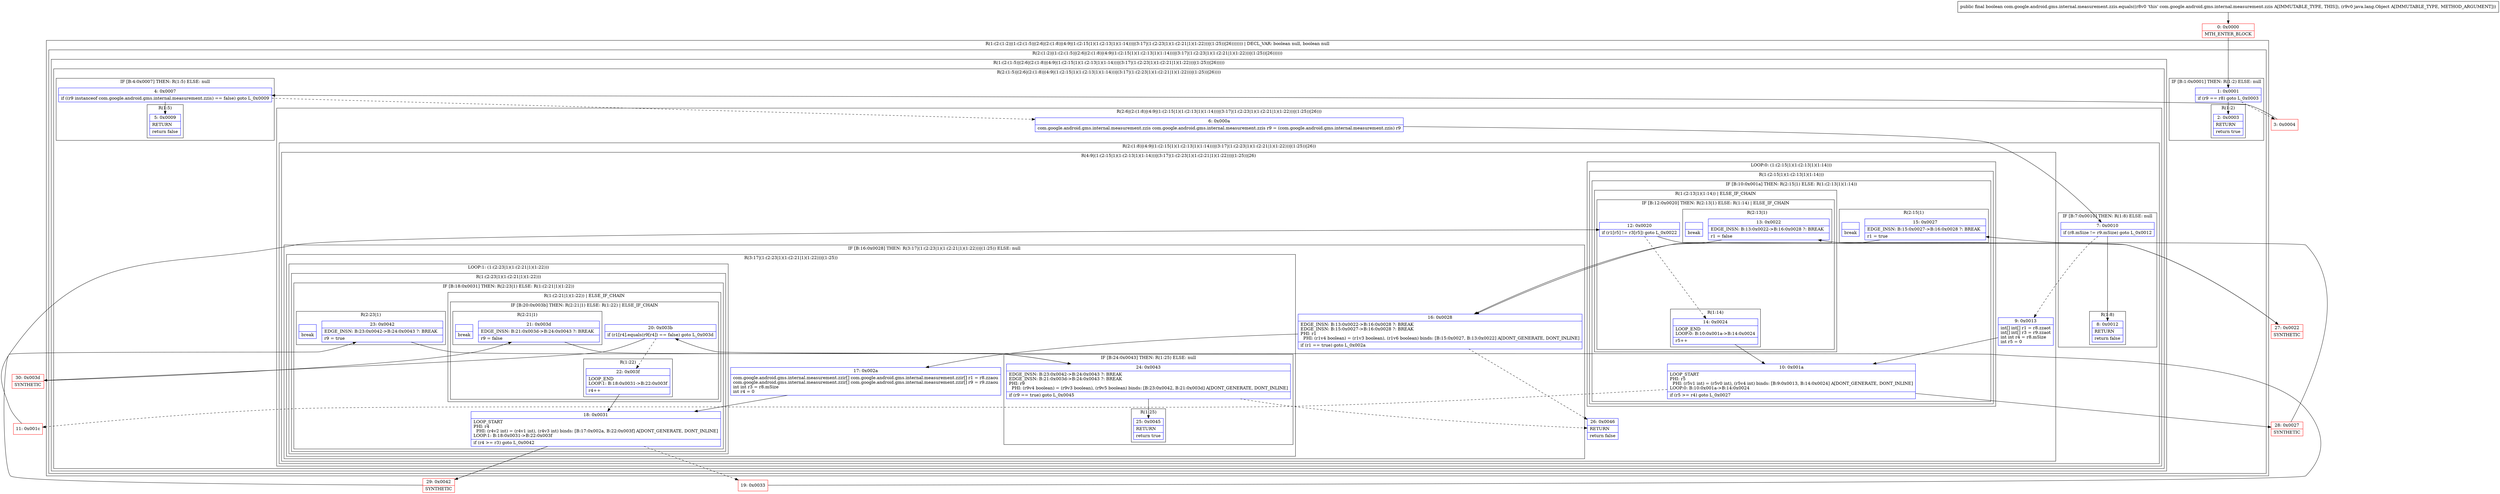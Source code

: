 digraph "CFG forcom.google.android.gms.internal.measurement.zzis.equals(Ljava\/lang\/Object;)Z" {
subgraph cluster_Region_1678638672 {
label = "R(1:(2:(1:2)|(1:(2:(1:5)|(2:6|(2:(1:8)|(4:9|(1:(2:15|1)(1:(2:13|1)(1:14)))|(3:17|(1:(2:23|1)(1:(2:21|1)(1:22)))|(1:25))|26))))))) | DECL_VAR: boolean null, boolean null\l";
node [shape=record,color=blue];
subgraph cluster_Region_1420501433 {
label = "R(2:(1:2)|(1:(2:(1:5)|(2:6|(2:(1:8)|(4:9|(1:(2:15|1)(1:(2:13|1)(1:14)))|(3:17|(1:(2:23|1)(1:(2:21|1)(1:22)))|(1:25))|26))))))";
node [shape=record,color=blue];
subgraph cluster_IfRegion_155754376 {
label = "IF [B:1:0x0001] THEN: R(1:2) ELSE: null";
node [shape=record,color=blue];
Node_1 [shape=record,label="{1\:\ 0x0001|if (r9 == r8) goto L_0x0003\l}"];
subgraph cluster_Region_252472877 {
label = "R(1:2)";
node [shape=record,color=blue];
Node_2 [shape=record,label="{2\:\ 0x0003|RETURN\l|return true\l}"];
}
}
subgraph cluster_Region_83422946 {
label = "R(1:(2:(1:5)|(2:6|(2:(1:8)|(4:9|(1:(2:15|1)(1:(2:13|1)(1:14)))|(3:17|(1:(2:23|1)(1:(2:21|1)(1:22)))|(1:25))|26)))))";
node [shape=record,color=blue];
subgraph cluster_Region_156475693 {
label = "R(2:(1:5)|(2:6|(2:(1:8)|(4:9|(1:(2:15|1)(1:(2:13|1)(1:14)))|(3:17|(1:(2:23|1)(1:(2:21|1)(1:22)))|(1:25))|26))))";
node [shape=record,color=blue];
subgraph cluster_IfRegion_1152043856 {
label = "IF [B:4:0x0007] THEN: R(1:5) ELSE: null";
node [shape=record,color=blue];
Node_4 [shape=record,label="{4\:\ 0x0007|if ((r9 instanceof com.google.android.gms.internal.measurement.zzis) == false) goto L_0x0009\l}"];
subgraph cluster_Region_683391214 {
label = "R(1:5)";
node [shape=record,color=blue];
Node_5 [shape=record,label="{5\:\ 0x0009|RETURN\l|return false\l}"];
}
}
subgraph cluster_Region_1258833536 {
label = "R(2:6|(2:(1:8)|(4:9|(1:(2:15|1)(1:(2:13|1)(1:14)))|(3:17|(1:(2:23|1)(1:(2:21|1)(1:22)))|(1:25))|26)))";
node [shape=record,color=blue];
Node_6 [shape=record,label="{6\:\ 0x000a|com.google.android.gms.internal.measurement.zzis com.google.android.gms.internal.measurement.zzis r9 = (com.google.android.gms.internal.measurement.zzis) r9\l}"];
subgraph cluster_Region_1811401957 {
label = "R(2:(1:8)|(4:9|(1:(2:15|1)(1:(2:13|1)(1:14)))|(3:17|(1:(2:23|1)(1:(2:21|1)(1:22)))|(1:25))|26))";
node [shape=record,color=blue];
subgraph cluster_IfRegion_249505070 {
label = "IF [B:7:0x0010] THEN: R(1:8) ELSE: null";
node [shape=record,color=blue];
Node_7 [shape=record,label="{7\:\ 0x0010|if (r8.mSize != r9.mSize) goto L_0x0012\l}"];
subgraph cluster_Region_2134459007 {
label = "R(1:8)";
node [shape=record,color=blue];
Node_8 [shape=record,label="{8\:\ 0x0012|RETURN\l|return false\l}"];
}
}
subgraph cluster_Region_1478592688 {
label = "R(4:9|(1:(2:15|1)(1:(2:13|1)(1:14)))|(3:17|(1:(2:23|1)(1:(2:21|1)(1:22)))|(1:25))|26)";
node [shape=record,color=blue];
Node_9 [shape=record,label="{9\:\ 0x0013|int[] int[] r1 = r8.zzaot\lint[] int[] r3 = r9.zzaot\lint int r4 = r8.mSize\lint r5 = 0\l}"];
subgraph cluster_LoopRegion_1843132035 {
label = "LOOP:0: (1:(2:15|1)(1:(2:13|1)(1:14)))";
node [shape=record,color=blue];
subgraph cluster_Region_408047390 {
label = "R(1:(2:15|1)(1:(2:13|1)(1:14)))";
node [shape=record,color=blue];
subgraph cluster_IfRegion_1512559240 {
label = "IF [B:10:0x001a] THEN: R(2:15|1) ELSE: R(1:(2:13|1)(1:14))";
node [shape=record,color=blue];
Node_10 [shape=record,label="{10\:\ 0x001a|LOOP_START\lPHI: r5 \l  PHI: (r5v1 int) = (r5v0 int), (r5v4 int) binds: [B:9:0x0013, B:14:0x0024] A[DONT_GENERATE, DONT_INLINE]\lLOOP:0: B:10:0x001a\-\>B:14:0x0024\l|if (r5 \>= r4) goto L_0x0027\l}"];
subgraph cluster_Region_845739303 {
label = "R(2:15|1)";
node [shape=record,color=blue];
Node_15 [shape=record,label="{15\:\ 0x0027|EDGE_INSN: B:15:0x0027\-\>B:16:0x0028 ?: BREAK  \l|r1 = true\l}"];
Node_InsnContainer_1301751829 [shape=record,label="{|break\l}"];
}
subgraph cluster_Region_2013831522 {
label = "R(1:(2:13|1)(1:14)) | ELSE_IF_CHAIN\l";
node [shape=record,color=blue];
subgraph cluster_IfRegion_765879367 {
label = "IF [B:12:0x0020] THEN: R(2:13|1) ELSE: R(1:14) | ELSE_IF_CHAIN\l";
node [shape=record,color=blue];
Node_12 [shape=record,label="{12\:\ 0x0020|if (r1[r5] != r3[r5]) goto L_0x0022\l}"];
subgraph cluster_Region_745679729 {
label = "R(2:13|1)";
node [shape=record,color=blue];
Node_13 [shape=record,label="{13\:\ 0x0022|EDGE_INSN: B:13:0x0022\-\>B:16:0x0028 ?: BREAK  \l|r1 = false\l}"];
Node_InsnContainer_1255485198 [shape=record,label="{|break\l}"];
}
subgraph cluster_Region_244819316 {
label = "R(1:14)";
node [shape=record,color=blue];
Node_14 [shape=record,label="{14\:\ 0x0024|LOOP_END\lLOOP:0: B:10:0x001a\-\>B:14:0x0024\l|r5++\l}"];
}
}
}
}
}
}
subgraph cluster_IfRegion_1089840117 {
label = "IF [B:16:0x0028] THEN: R(3:17|(1:(2:23|1)(1:(2:21|1)(1:22)))|(1:25)) ELSE: null";
node [shape=record,color=blue];
Node_16 [shape=record,label="{16\:\ 0x0028|EDGE_INSN: B:13:0x0022\-\>B:16:0x0028 ?: BREAK  \lEDGE_INSN: B:15:0x0027\-\>B:16:0x0028 ?: BREAK  \lPHI: r1 \l  PHI: (r1v4 boolean) = (r1v3 boolean), (r1v6 boolean) binds: [B:15:0x0027, B:13:0x0022] A[DONT_GENERATE, DONT_INLINE]\l|if (r1 == true) goto L_0x002a\l}"];
subgraph cluster_Region_613616147 {
label = "R(3:17|(1:(2:23|1)(1:(2:21|1)(1:22)))|(1:25))";
node [shape=record,color=blue];
Node_17 [shape=record,label="{17\:\ 0x002a|com.google.android.gms.internal.measurement.zzir[] com.google.android.gms.internal.measurement.zzir[] r1 = r8.zzaou\lcom.google.android.gms.internal.measurement.zzir[] com.google.android.gms.internal.measurement.zzir[] r9 = r9.zzaou\lint int r3 = r8.mSize\lint r4 = 0\l}"];
subgraph cluster_LoopRegion_878111870 {
label = "LOOP:1: (1:(2:23|1)(1:(2:21|1)(1:22)))";
node [shape=record,color=blue];
subgraph cluster_Region_157829159 {
label = "R(1:(2:23|1)(1:(2:21|1)(1:22)))";
node [shape=record,color=blue];
subgraph cluster_IfRegion_2066395024 {
label = "IF [B:18:0x0031] THEN: R(2:23|1) ELSE: R(1:(2:21|1)(1:22))";
node [shape=record,color=blue];
Node_18 [shape=record,label="{18\:\ 0x0031|LOOP_START\lPHI: r4 \l  PHI: (r4v2 int) = (r4v1 int), (r4v3 int) binds: [B:17:0x002a, B:22:0x003f] A[DONT_GENERATE, DONT_INLINE]\lLOOP:1: B:18:0x0031\-\>B:22:0x003f\l|if (r4 \>= r3) goto L_0x0042\l}"];
subgraph cluster_Region_864691998 {
label = "R(2:23|1)";
node [shape=record,color=blue];
Node_23 [shape=record,label="{23\:\ 0x0042|EDGE_INSN: B:23:0x0042\-\>B:24:0x0043 ?: BREAK  \l|r9 = true\l}"];
Node_InsnContainer_1789307739 [shape=record,label="{|break\l}"];
}
subgraph cluster_Region_119625713 {
label = "R(1:(2:21|1)(1:22)) | ELSE_IF_CHAIN\l";
node [shape=record,color=blue];
subgraph cluster_IfRegion_1210392549 {
label = "IF [B:20:0x003b] THEN: R(2:21|1) ELSE: R(1:22) | ELSE_IF_CHAIN\l";
node [shape=record,color=blue];
Node_20 [shape=record,label="{20\:\ 0x003b|if (r1[r4].equals(r9[r4]) == false) goto L_0x003d\l}"];
subgraph cluster_Region_1395711165 {
label = "R(2:21|1)";
node [shape=record,color=blue];
Node_21 [shape=record,label="{21\:\ 0x003d|EDGE_INSN: B:21:0x003d\-\>B:24:0x0043 ?: BREAK  \l|r9 = false\l}"];
Node_InsnContainer_68644471 [shape=record,label="{|break\l}"];
}
subgraph cluster_Region_245283871 {
label = "R(1:22)";
node [shape=record,color=blue];
Node_22 [shape=record,label="{22\:\ 0x003f|LOOP_END\lLOOP:1: B:18:0x0031\-\>B:22:0x003f\l|r4++\l}"];
}
}
}
}
}
}
subgraph cluster_IfRegion_1341466530 {
label = "IF [B:24:0x0043] THEN: R(1:25) ELSE: null";
node [shape=record,color=blue];
Node_24 [shape=record,label="{24\:\ 0x0043|EDGE_INSN: B:23:0x0042\-\>B:24:0x0043 ?: BREAK  \lEDGE_INSN: B:21:0x003d\-\>B:24:0x0043 ?: BREAK  \lPHI: r9 \l  PHI: (r9v4 boolean) = (r9v3 boolean), (r9v5 boolean) binds: [B:23:0x0042, B:21:0x003d] A[DONT_GENERATE, DONT_INLINE]\l|if (r9 == true) goto L_0x0045\l}"];
subgraph cluster_Region_282501492 {
label = "R(1:25)";
node [shape=record,color=blue];
Node_25 [shape=record,label="{25\:\ 0x0045|RETURN\l|return true\l}"];
}
}
}
}
Node_26 [shape=record,label="{26\:\ 0x0046|RETURN\l|return false\l}"];
}
}
}
}
}
}
}
Node_0 [shape=record,color=red,label="{0\:\ 0x0000|MTH_ENTER_BLOCK\l}"];
Node_3 [shape=record,color=red,label="{3\:\ 0x0004}"];
Node_11 [shape=record,color=red,label="{11\:\ 0x001c}"];
Node_19 [shape=record,color=red,label="{19\:\ 0x0033}"];
Node_27 [shape=record,color=red,label="{27\:\ 0x0022|SYNTHETIC\l}"];
Node_28 [shape=record,color=red,label="{28\:\ 0x0027|SYNTHETIC\l}"];
Node_29 [shape=record,color=red,label="{29\:\ 0x0042|SYNTHETIC\l}"];
Node_30 [shape=record,color=red,label="{30\:\ 0x003d|SYNTHETIC\l}"];
MethodNode[shape=record,label="{public final boolean com.google.android.gms.internal.measurement.zzis.equals((r8v0 'this' com.google.android.gms.internal.measurement.zzis A[IMMUTABLE_TYPE, THIS]), (r9v0 java.lang.Object A[IMMUTABLE_TYPE, METHOD_ARGUMENT])) }"];
MethodNode -> Node_0;
Node_1 -> Node_2;
Node_1 -> Node_3[style=dashed];
Node_4 -> Node_5;
Node_4 -> Node_6[style=dashed];
Node_6 -> Node_7;
Node_7 -> Node_8;
Node_7 -> Node_9[style=dashed];
Node_9 -> Node_10;
Node_10 -> Node_11[style=dashed];
Node_10 -> Node_28;
Node_15 -> Node_16;
Node_12 -> Node_14[style=dashed];
Node_12 -> Node_27;
Node_13 -> Node_16;
Node_14 -> Node_10;
Node_16 -> Node_17;
Node_16 -> Node_26[style=dashed];
Node_17 -> Node_18;
Node_18 -> Node_19[style=dashed];
Node_18 -> Node_29;
Node_23 -> Node_24;
Node_20 -> Node_22[style=dashed];
Node_20 -> Node_30;
Node_21 -> Node_24;
Node_22 -> Node_18;
Node_24 -> Node_25;
Node_24 -> Node_26[style=dashed];
Node_0 -> Node_1;
Node_3 -> Node_4;
Node_11 -> Node_12;
Node_19 -> Node_20;
Node_27 -> Node_13;
Node_28 -> Node_15;
Node_29 -> Node_23;
Node_30 -> Node_21;
}

